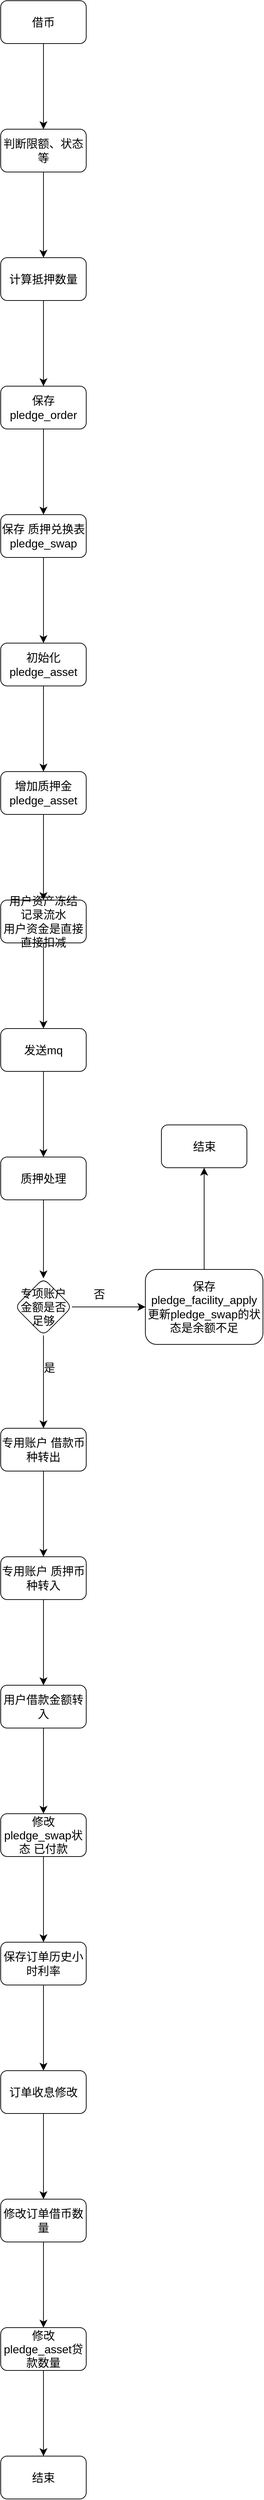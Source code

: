 <mxfile version="22.1.0" type="github">
  <diagram name="第 1 页" id="jNjTmyWnIg0mmmp1Ju3j">
    <mxGraphModel dx="1834" dy="1240" grid="0" gridSize="10" guides="1" tooltips="1" connect="1" arrows="1" fold="1" page="0" pageScale="1" pageWidth="200000" pageHeight="200000" math="0" shadow="0">
      <root>
        <mxCell id="0" />
        <mxCell id="1" parent="0" />
        <mxCell id="i0Iv2Q9IE5e70W4y3djE-3" value="" style="edgeStyle=none;curved=1;rounded=0;orthogonalLoop=1;jettySize=auto;html=1;fontSize=12;startSize=8;endSize=8;" edge="1" parent="1" source="i0Iv2Q9IE5e70W4y3djE-1" target="i0Iv2Q9IE5e70W4y3djE-2">
          <mxGeometry relative="1" as="geometry" />
        </mxCell>
        <mxCell id="i0Iv2Q9IE5e70W4y3djE-1" value="借币" style="rounded=1;whiteSpace=wrap;html=1;fontSize=16;" vertex="1" parent="1">
          <mxGeometry x="-310" y="-176" width="120" height="60" as="geometry" />
        </mxCell>
        <mxCell id="i0Iv2Q9IE5e70W4y3djE-5" value="" style="edgeStyle=none;curved=1;rounded=0;orthogonalLoop=1;jettySize=auto;html=1;fontSize=12;startSize=8;endSize=8;" edge="1" parent="1" source="i0Iv2Q9IE5e70W4y3djE-2" target="i0Iv2Q9IE5e70W4y3djE-4">
          <mxGeometry relative="1" as="geometry" />
        </mxCell>
        <mxCell id="i0Iv2Q9IE5e70W4y3djE-2" value="判断限额、状态等" style="whiteSpace=wrap;html=1;fontSize=16;rounded=1;" vertex="1" parent="1">
          <mxGeometry x="-310" y="4" width="120" height="60" as="geometry" />
        </mxCell>
        <mxCell id="i0Iv2Q9IE5e70W4y3djE-7" value="" style="edgeStyle=none;curved=1;rounded=0;orthogonalLoop=1;jettySize=auto;html=1;fontSize=12;startSize=8;endSize=8;" edge="1" parent="1" source="i0Iv2Q9IE5e70W4y3djE-4" target="i0Iv2Q9IE5e70W4y3djE-6">
          <mxGeometry relative="1" as="geometry" />
        </mxCell>
        <mxCell id="i0Iv2Q9IE5e70W4y3djE-4" value="计算抵押数量" style="whiteSpace=wrap;html=1;fontSize=16;rounded=1;" vertex="1" parent="1">
          <mxGeometry x="-310" y="184" width="120" height="60" as="geometry" />
        </mxCell>
        <mxCell id="i0Iv2Q9IE5e70W4y3djE-9" value="" style="edgeStyle=none;curved=1;rounded=0;orthogonalLoop=1;jettySize=auto;html=1;fontSize=12;startSize=8;endSize=8;" edge="1" parent="1" source="i0Iv2Q9IE5e70W4y3djE-6" target="i0Iv2Q9IE5e70W4y3djE-8">
          <mxGeometry relative="1" as="geometry" />
        </mxCell>
        <mxCell id="i0Iv2Q9IE5e70W4y3djE-6" value="保存pledge_order" style="whiteSpace=wrap;html=1;fontSize=16;rounded=1;" vertex="1" parent="1">
          <mxGeometry x="-310" y="364" width="120" height="60" as="geometry" />
        </mxCell>
        <mxCell id="i0Iv2Q9IE5e70W4y3djE-11" value="" style="edgeStyle=none;curved=1;rounded=0;orthogonalLoop=1;jettySize=auto;html=1;fontSize=12;startSize=8;endSize=8;" edge="1" parent="1" source="i0Iv2Q9IE5e70W4y3djE-8" target="i0Iv2Q9IE5e70W4y3djE-10">
          <mxGeometry relative="1" as="geometry" />
        </mxCell>
        <mxCell id="i0Iv2Q9IE5e70W4y3djE-8" value="保存 质押兑换表pledge_swap" style="whiteSpace=wrap;html=1;fontSize=16;rounded=1;" vertex="1" parent="1">
          <mxGeometry x="-310" y="544" width="120" height="60" as="geometry" />
        </mxCell>
        <mxCell id="i0Iv2Q9IE5e70W4y3djE-13" value="" style="edgeStyle=none;curved=1;rounded=0;orthogonalLoop=1;jettySize=auto;html=1;fontSize=12;startSize=8;endSize=8;" edge="1" parent="1" source="i0Iv2Q9IE5e70W4y3djE-10" target="i0Iv2Q9IE5e70W4y3djE-12">
          <mxGeometry relative="1" as="geometry" />
        </mxCell>
        <mxCell id="i0Iv2Q9IE5e70W4y3djE-10" value="初始化 pledge_asset" style="whiteSpace=wrap;html=1;fontSize=16;rounded=1;" vertex="1" parent="1">
          <mxGeometry x="-310" y="724" width="120" height="60" as="geometry" />
        </mxCell>
        <mxCell id="i0Iv2Q9IE5e70W4y3djE-15" value="" style="edgeStyle=none;curved=1;rounded=0;orthogonalLoop=1;jettySize=auto;html=1;fontSize=12;startSize=8;endSize=8;" edge="1" parent="1" source="i0Iv2Q9IE5e70W4y3djE-12" target="i0Iv2Q9IE5e70W4y3djE-14">
          <mxGeometry relative="1" as="geometry" />
        </mxCell>
        <mxCell id="i0Iv2Q9IE5e70W4y3djE-12" value="增加质押金pledge_asset" style="whiteSpace=wrap;html=1;fontSize=16;rounded=1;" vertex="1" parent="1">
          <mxGeometry x="-310" y="904" width="120" height="60" as="geometry" />
        </mxCell>
        <mxCell id="i0Iv2Q9IE5e70W4y3djE-17" value="" style="edgeStyle=none;curved=1;rounded=0;orthogonalLoop=1;jettySize=auto;html=1;fontSize=12;startSize=8;endSize=8;" edge="1" parent="1" source="i0Iv2Q9IE5e70W4y3djE-14" target="i0Iv2Q9IE5e70W4y3djE-16">
          <mxGeometry relative="1" as="geometry" />
        </mxCell>
        <mxCell id="i0Iv2Q9IE5e70W4y3djE-14" value="用户资产冻结&lt;br&gt;记录流水&lt;br&gt;用户资金是直接直接扣减" style="whiteSpace=wrap;html=1;fontSize=16;rounded=1;" vertex="1" parent="1">
          <mxGeometry x="-310" y="1084" width="120" height="60" as="geometry" />
        </mxCell>
        <mxCell id="i0Iv2Q9IE5e70W4y3djE-19" value="" style="edgeStyle=none;curved=1;rounded=0;orthogonalLoop=1;jettySize=auto;html=1;fontSize=12;startSize=8;endSize=8;" edge="1" parent="1" source="i0Iv2Q9IE5e70W4y3djE-16" target="i0Iv2Q9IE5e70W4y3djE-18">
          <mxGeometry relative="1" as="geometry" />
        </mxCell>
        <mxCell id="i0Iv2Q9IE5e70W4y3djE-16" value="发送mq" style="whiteSpace=wrap;html=1;fontSize=16;rounded=1;" vertex="1" parent="1">
          <mxGeometry x="-310" y="1264" width="120" height="60" as="geometry" />
        </mxCell>
        <mxCell id="i0Iv2Q9IE5e70W4y3djE-21" value="" style="edgeStyle=none;curved=1;rounded=0;orthogonalLoop=1;jettySize=auto;html=1;fontSize=12;startSize=8;endSize=8;" edge="1" parent="1" source="i0Iv2Q9IE5e70W4y3djE-18" target="i0Iv2Q9IE5e70W4y3djE-20">
          <mxGeometry relative="1" as="geometry" />
        </mxCell>
        <mxCell id="i0Iv2Q9IE5e70W4y3djE-18" value="质押处理" style="whiteSpace=wrap;html=1;fontSize=16;rounded=1;" vertex="1" parent="1">
          <mxGeometry x="-310" y="1444" width="120" height="60" as="geometry" />
        </mxCell>
        <mxCell id="i0Iv2Q9IE5e70W4y3djE-23" value="" style="edgeStyle=none;curved=1;rounded=0;orthogonalLoop=1;jettySize=auto;html=1;fontSize=12;startSize=8;endSize=8;" edge="1" parent="1" source="i0Iv2Q9IE5e70W4y3djE-20" target="i0Iv2Q9IE5e70W4y3djE-22">
          <mxGeometry relative="1" as="geometry" />
        </mxCell>
        <mxCell id="i0Iv2Q9IE5e70W4y3djE-28" value="" style="edgeStyle=none;curved=1;rounded=0;orthogonalLoop=1;jettySize=auto;html=1;fontSize=12;startSize=8;endSize=8;" edge="1" parent="1" source="i0Iv2Q9IE5e70W4y3djE-20" target="i0Iv2Q9IE5e70W4y3djE-27">
          <mxGeometry relative="1" as="geometry" />
        </mxCell>
        <mxCell id="i0Iv2Q9IE5e70W4y3djE-20" value="专项账户金额是否足够" style="rhombus;whiteSpace=wrap;html=1;fontSize=16;rounded=1;" vertex="1" parent="1">
          <mxGeometry x="-290" y="1614" width="80" height="80" as="geometry" />
        </mxCell>
        <mxCell id="i0Iv2Q9IE5e70W4y3djE-25" value="" style="edgeStyle=none;curved=1;rounded=0;orthogonalLoop=1;jettySize=auto;html=1;fontSize=12;startSize=8;endSize=8;" edge="1" parent="1" source="i0Iv2Q9IE5e70W4y3djE-22" target="i0Iv2Q9IE5e70W4y3djE-24">
          <mxGeometry relative="1" as="geometry" />
        </mxCell>
        <mxCell id="i0Iv2Q9IE5e70W4y3djE-22" value="保存pledge_facility_apply&lt;br&gt;更新pledge_swap的状态是余额不足" style="whiteSpace=wrap;html=1;fontSize=16;rounded=1;" vertex="1" parent="1">
          <mxGeometry x="-107" y="1601.5" width="165" height="105" as="geometry" />
        </mxCell>
        <mxCell id="i0Iv2Q9IE5e70W4y3djE-24" value="结束" style="whiteSpace=wrap;html=1;fontSize=16;rounded=1;" vertex="1" parent="1">
          <mxGeometry x="-84.5" y="1399" width="120" height="60" as="geometry" />
        </mxCell>
        <mxCell id="i0Iv2Q9IE5e70W4y3djE-26" value="否" style="text;html=1;align=center;verticalAlign=middle;resizable=0;points=[];autosize=1;strokeColor=none;fillColor=none;fontSize=16;" vertex="1" parent="1">
          <mxGeometry x="-189" y="1620" width="34" height="31" as="geometry" />
        </mxCell>
        <mxCell id="i0Iv2Q9IE5e70W4y3djE-31" value="" style="edgeStyle=none;curved=1;rounded=0;orthogonalLoop=1;jettySize=auto;html=1;fontSize=12;startSize=8;endSize=8;" edge="1" parent="1" source="i0Iv2Q9IE5e70W4y3djE-27" target="i0Iv2Q9IE5e70W4y3djE-30">
          <mxGeometry relative="1" as="geometry" />
        </mxCell>
        <mxCell id="i0Iv2Q9IE5e70W4y3djE-27" value="专用账户 借款币种转出" style="whiteSpace=wrap;html=1;fontSize=16;rounded=1;" vertex="1" parent="1">
          <mxGeometry x="-310" y="1824" width="120" height="60" as="geometry" />
        </mxCell>
        <mxCell id="i0Iv2Q9IE5e70W4y3djE-29" value="是" style="text;html=1;align=center;verticalAlign=middle;resizable=0;points=[];autosize=1;strokeColor=none;fillColor=none;fontSize=16;" vertex="1" parent="1">
          <mxGeometry x="-259" y="1723" width="34" height="31" as="geometry" />
        </mxCell>
        <mxCell id="i0Iv2Q9IE5e70W4y3djE-33" value="" style="edgeStyle=none;curved=1;rounded=0;orthogonalLoop=1;jettySize=auto;html=1;fontSize=12;startSize=8;endSize=8;" edge="1" parent="1" source="i0Iv2Q9IE5e70W4y3djE-30" target="i0Iv2Q9IE5e70W4y3djE-32">
          <mxGeometry relative="1" as="geometry" />
        </mxCell>
        <mxCell id="i0Iv2Q9IE5e70W4y3djE-30" value="专用账户 质押币种转入" style="whiteSpace=wrap;html=1;fontSize=16;rounded=1;" vertex="1" parent="1">
          <mxGeometry x="-310" y="2004" width="120" height="60" as="geometry" />
        </mxCell>
        <mxCell id="i0Iv2Q9IE5e70W4y3djE-35" value="" style="edgeStyle=none;curved=1;rounded=0;orthogonalLoop=1;jettySize=auto;html=1;fontSize=12;startSize=8;endSize=8;" edge="1" parent="1" source="i0Iv2Q9IE5e70W4y3djE-32" target="i0Iv2Q9IE5e70W4y3djE-34">
          <mxGeometry relative="1" as="geometry" />
        </mxCell>
        <mxCell id="i0Iv2Q9IE5e70W4y3djE-32" value="用户借款金额转入" style="whiteSpace=wrap;html=1;fontSize=16;rounded=1;" vertex="1" parent="1">
          <mxGeometry x="-310" y="2184" width="120" height="60" as="geometry" />
        </mxCell>
        <mxCell id="i0Iv2Q9IE5e70W4y3djE-37" value="" style="edgeStyle=none;curved=1;rounded=0;orthogonalLoop=1;jettySize=auto;html=1;fontSize=12;startSize=8;endSize=8;" edge="1" parent="1" source="i0Iv2Q9IE5e70W4y3djE-34" target="i0Iv2Q9IE5e70W4y3djE-36">
          <mxGeometry relative="1" as="geometry" />
        </mxCell>
        <mxCell id="i0Iv2Q9IE5e70W4y3djE-34" value="修改pledge_swap状态 已付款" style="whiteSpace=wrap;html=1;fontSize=16;rounded=1;" vertex="1" parent="1">
          <mxGeometry x="-310" y="2364" width="120" height="60" as="geometry" />
        </mxCell>
        <mxCell id="i0Iv2Q9IE5e70W4y3djE-39" value="" style="edgeStyle=none;curved=1;rounded=0;orthogonalLoop=1;jettySize=auto;html=1;fontSize=12;startSize=8;endSize=8;" edge="1" parent="1" source="i0Iv2Q9IE5e70W4y3djE-36" target="i0Iv2Q9IE5e70W4y3djE-38">
          <mxGeometry relative="1" as="geometry" />
        </mxCell>
        <mxCell id="i0Iv2Q9IE5e70W4y3djE-36" value="保存订单历史小时利率" style="whiteSpace=wrap;html=1;fontSize=16;rounded=1;" vertex="1" parent="1">
          <mxGeometry x="-310" y="2544" width="120" height="60" as="geometry" />
        </mxCell>
        <mxCell id="i0Iv2Q9IE5e70W4y3djE-43" value="" style="edgeStyle=none;curved=1;rounded=0;orthogonalLoop=1;jettySize=auto;html=1;fontSize=12;startSize=8;endSize=8;" edge="1" parent="1" source="i0Iv2Q9IE5e70W4y3djE-38" target="i0Iv2Q9IE5e70W4y3djE-42">
          <mxGeometry relative="1" as="geometry" />
        </mxCell>
        <mxCell id="i0Iv2Q9IE5e70W4y3djE-38" value="订单收息修改" style="whiteSpace=wrap;html=1;fontSize=16;rounded=1;" vertex="1" parent="1">
          <mxGeometry x="-310" y="2724" width="120" height="60" as="geometry" />
        </mxCell>
        <mxCell id="i0Iv2Q9IE5e70W4y3djE-45" value="" style="edgeStyle=none;curved=1;rounded=0;orthogonalLoop=1;jettySize=auto;html=1;fontSize=12;startSize=8;endSize=8;" edge="1" parent="1" source="i0Iv2Q9IE5e70W4y3djE-42" target="i0Iv2Q9IE5e70W4y3djE-44">
          <mxGeometry relative="1" as="geometry" />
        </mxCell>
        <mxCell id="i0Iv2Q9IE5e70W4y3djE-42" value="修改订单借币数量" style="whiteSpace=wrap;html=1;fontSize=16;rounded=1;" vertex="1" parent="1">
          <mxGeometry x="-310" y="2904" width="120" height="60" as="geometry" />
        </mxCell>
        <mxCell id="i0Iv2Q9IE5e70W4y3djE-47" value="" style="edgeStyle=none;curved=1;rounded=0;orthogonalLoop=1;jettySize=auto;html=1;fontSize=12;startSize=8;endSize=8;" edge="1" parent="1" source="i0Iv2Q9IE5e70W4y3djE-44" target="i0Iv2Q9IE5e70W4y3djE-46">
          <mxGeometry relative="1" as="geometry" />
        </mxCell>
        <mxCell id="i0Iv2Q9IE5e70W4y3djE-44" value="修改pledge_asset贷款数量" style="whiteSpace=wrap;html=1;fontSize=16;rounded=1;" vertex="1" parent="1">
          <mxGeometry x="-310" y="3084" width="120" height="60" as="geometry" />
        </mxCell>
        <mxCell id="i0Iv2Q9IE5e70W4y3djE-46" value="结束" style="whiteSpace=wrap;html=1;fontSize=16;rounded=1;" vertex="1" parent="1">
          <mxGeometry x="-310" y="3264" width="120" height="60" as="geometry" />
        </mxCell>
      </root>
    </mxGraphModel>
  </diagram>
</mxfile>
